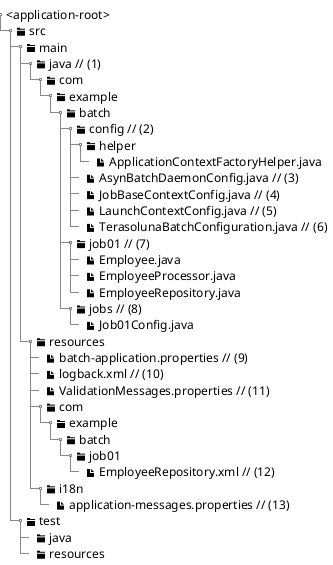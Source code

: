 @startsalt
{
{T
<application-root>
+ <&folder> src
++ <&folder> main
+++ <&folder> java // (1)
++++ <&folder> com
+++++ <&folder> example
++++++ <&folder> batch
+++++++ <&folder> config // (2)
++++++++ <&folder> helper
+++++++++ <&file> ApplicationContextFactoryHelper.java
++++++++ <&file> AsynBatchDaemonConfig.java // (3)
++++++++ <&file> JobBaseContextConfig.java // (4)
++++++++ <&file> LaunchContextConfig.java // (5)
++++++++ <&file> TerasolunaBatchConfiguration.java // (6)
+++++++ <&folder> job01 // (7)
++++++++ <&file> Employee.java
++++++++ <&file> EmployeeProcessor.java
++++++++ <&file> EmployeeRepository.java
+++++++ <&folder> jobs // (8)
++++++++ <&file> Job01Config.java
+++ <&folder> resources
++++ <&file> batch-application.properties // (9)
++++ <&file> logback.xml // (10)
++++ <&file> ValidationMessages.properties // (11)
++++ <&folder> com
+++++ <&folder> example
++++++ <&folder> batch
+++++++ <&folder> job01
++++++++ <&file> EmployeeRepository.xml // (12)
++++ <&folder> i18n
+++++ <&file> application-messages.properties // (13)
++ <&folder> test
+++ <&folder> java
+++ <&folder> resources
}
}
@endsalt
